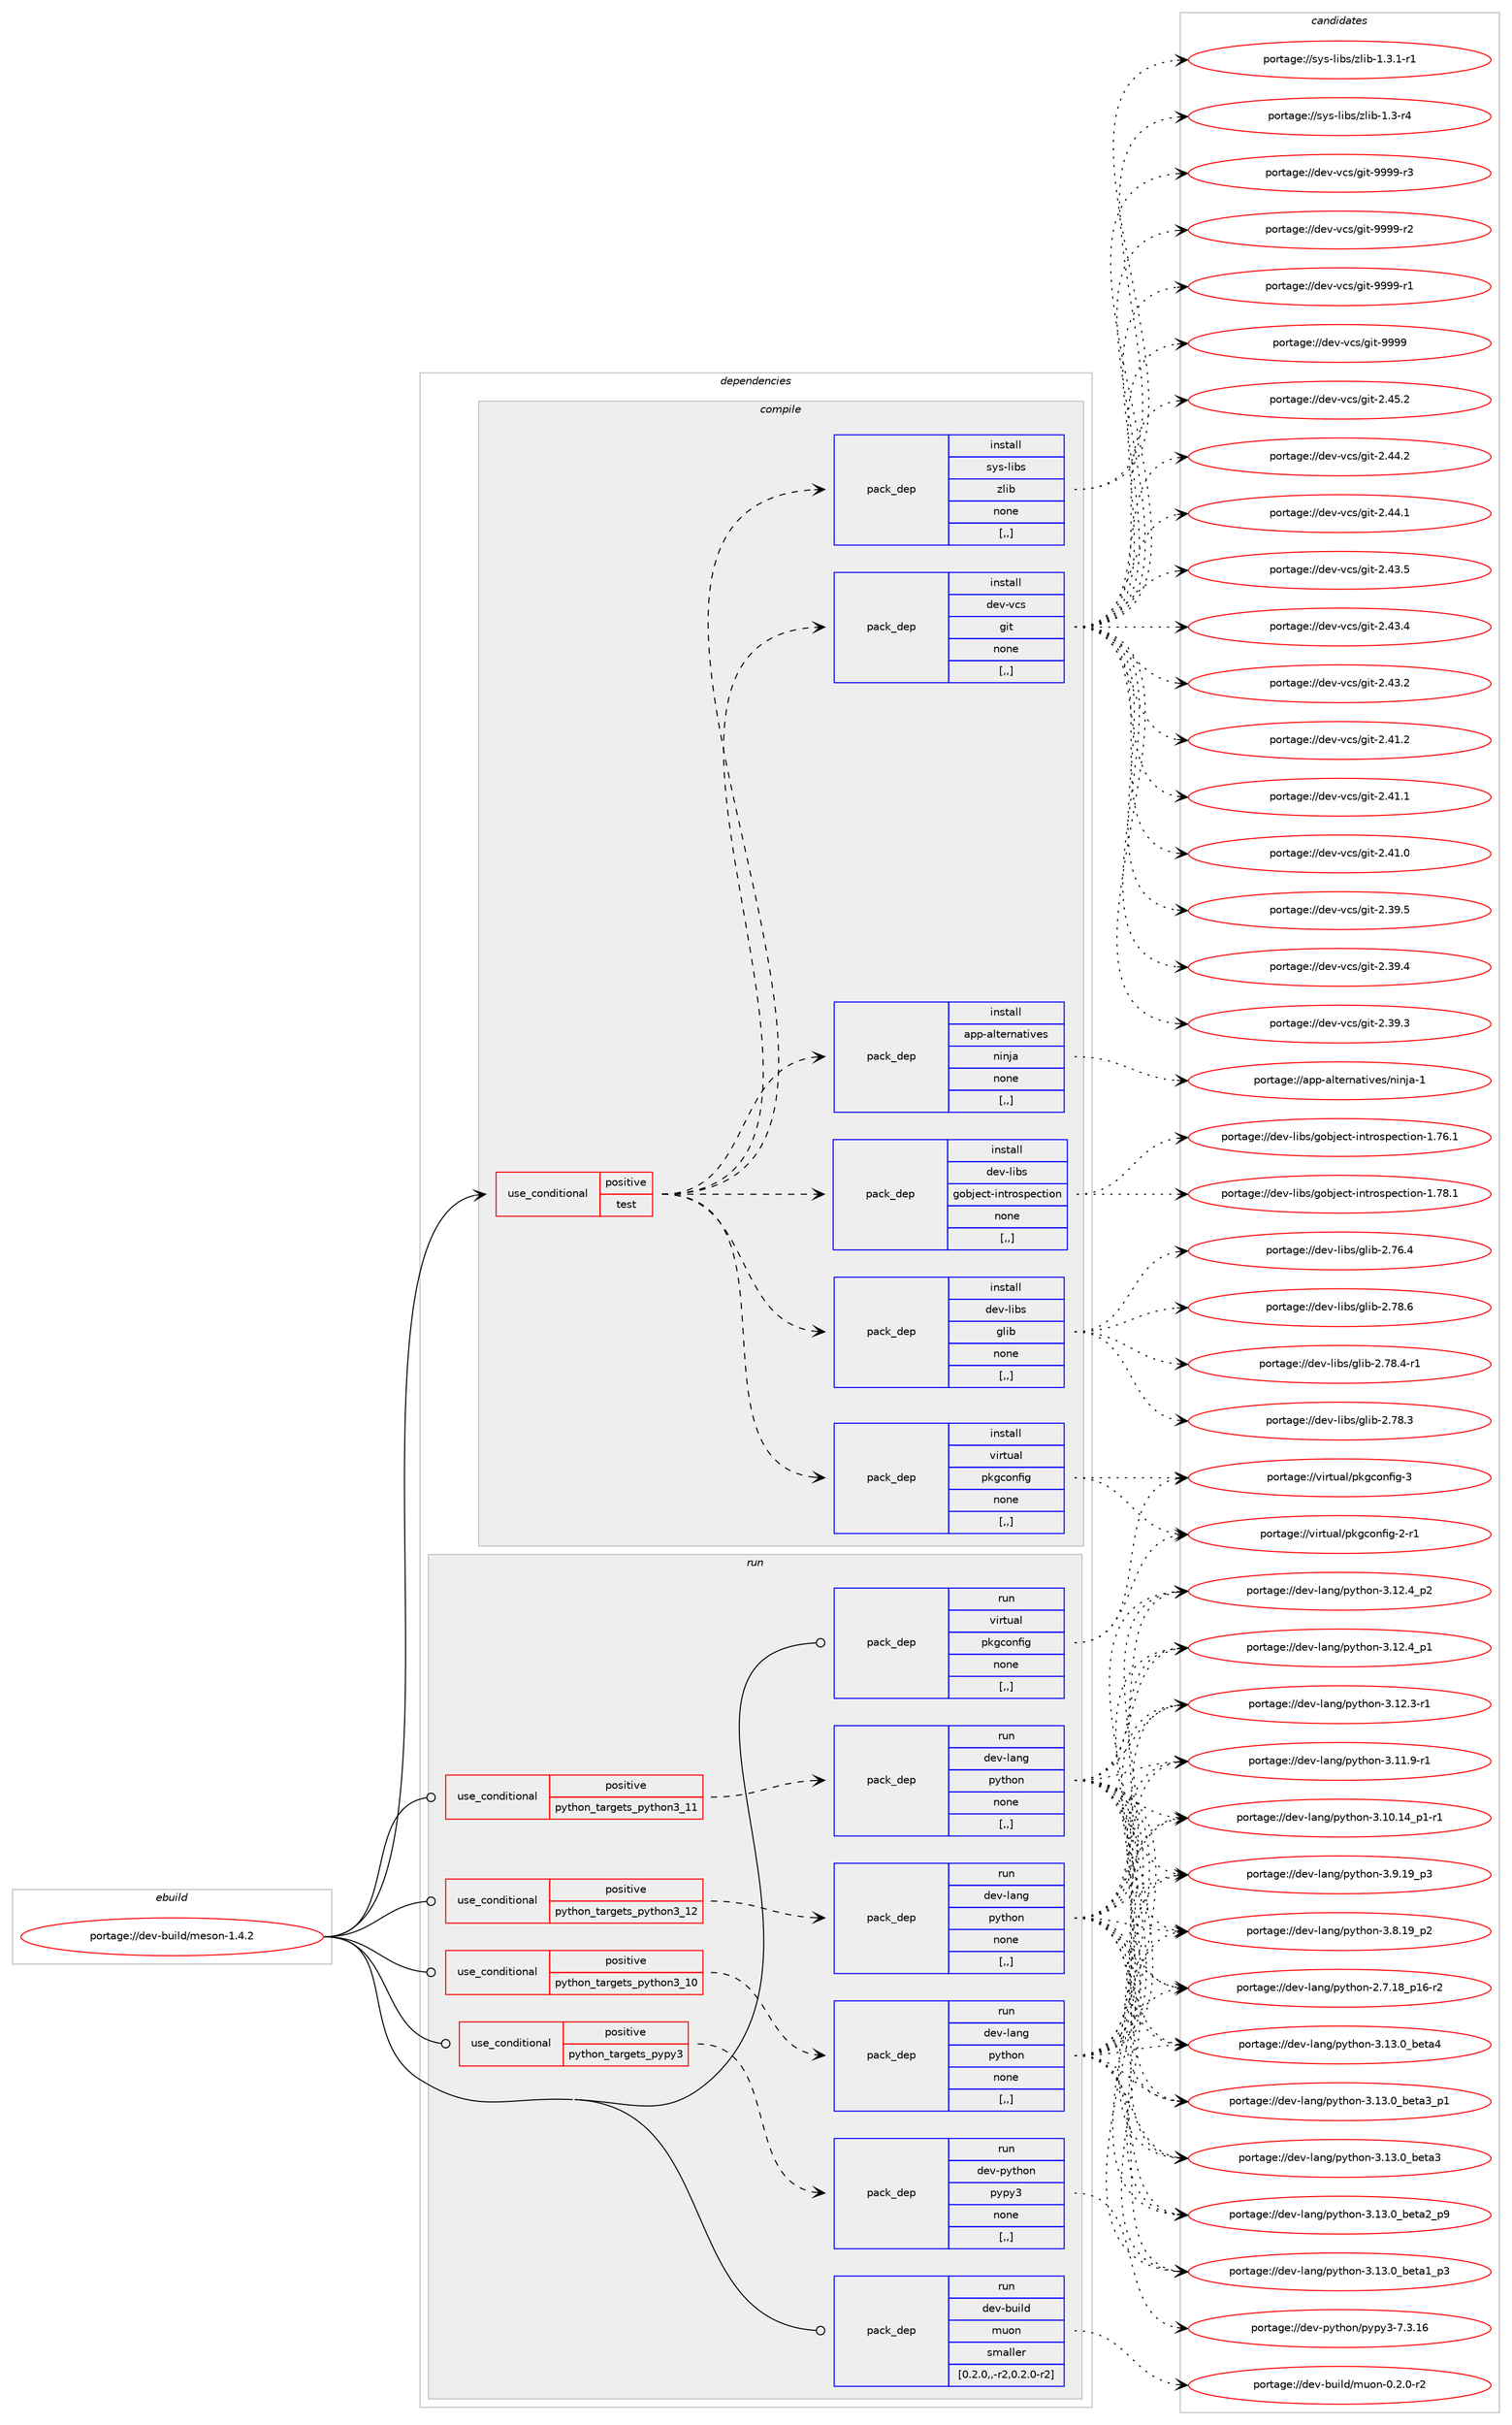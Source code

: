 digraph prolog {

# *************
# Graph options
# *************

newrank=true;
concentrate=true;
compound=true;
graph [rankdir=LR,fontname=Helvetica,fontsize=10,ranksep=1.5];#, ranksep=2.5, nodesep=0.2];
edge  [arrowhead=vee];
node  [fontname=Helvetica,fontsize=10];

# **********
# The ebuild
# **********

subgraph cluster_leftcol {
color=gray;
label=<<i>ebuild</i>>;
id [label="portage://dev-build/meson-1.4.2", color=red, width=4, href="../dev-build/meson-1.4.2.svg"];
}

# ****************
# The dependencies
# ****************

subgraph cluster_midcol {
color=gray;
label=<<i>dependencies</i>>;
subgraph cluster_compile {
fillcolor="#eeeeee";
style=filled;
label=<<i>compile</i>>;
subgraph cond16900 {
dependency65284 [label=<<TABLE BORDER="0" CELLBORDER="1" CELLSPACING="0" CELLPADDING="4"><TR><TD ROWSPAN="3" CELLPADDING="10">use_conditional</TD></TR><TR><TD>positive</TD></TR><TR><TD>test</TD></TR></TABLE>>, shape=none, color=red];
subgraph pack47464 {
dependency65285 [label=<<TABLE BORDER="0" CELLBORDER="1" CELLSPACING="0" CELLPADDING="4" WIDTH="220"><TR><TD ROWSPAN="6" CELLPADDING="30">pack_dep</TD></TR><TR><TD WIDTH="110">install</TD></TR><TR><TD>dev-libs</TD></TR><TR><TD>glib</TD></TR><TR><TD>none</TD></TR><TR><TD>[,,]</TD></TR></TABLE>>, shape=none, color=blue];
}
dependency65284:e -> dependency65285:w [weight=20,style="dashed",arrowhead="vee"];
subgraph pack47465 {
dependency65286 [label=<<TABLE BORDER="0" CELLBORDER="1" CELLSPACING="0" CELLPADDING="4" WIDTH="220"><TR><TD ROWSPAN="6" CELLPADDING="30">pack_dep</TD></TR><TR><TD WIDTH="110">install</TD></TR><TR><TD>dev-libs</TD></TR><TR><TD>gobject-introspection</TD></TR><TR><TD>none</TD></TR><TR><TD>[,,]</TD></TR></TABLE>>, shape=none, color=blue];
}
dependency65284:e -> dependency65286:w [weight=20,style="dashed",arrowhead="vee"];
subgraph pack47466 {
dependency65287 [label=<<TABLE BORDER="0" CELLBORDER="1" CELLSPACING="0" CELLPADDING="4" WIDTH="220"><TR><TD ROWSPAN="6" CELLPADDING="30">pack_dep</TD></TR><TR><TD WIDTH="110">install</TD></TR><TR><TD>app-alternatives</TD></TR><TR><TD>ninja</TD></TR><TR><TD>none</TD></TR><TR><TD>[,,]</TD></TR></TABLE>>, shape=none, color=blue];
}
dependency65284:e -> dependency65287:w [weight=20,style="dashed",arrowhead="vee"];
subgraph pack47467 {
dependency65288 [label=<<TABLE BORDER="0" CELLBORDER="1" CELLSPACING="0" CELLPADDING="4" WIDTH="220"><TR><TD ROWSPAN="6" CELLPADDING="30">pack_dep</TD></TR><TR><TD WIDTH="110">install</TD></TR><TR><TD>dev-vcs</TD></TR><TR><TD>git</TD></TR><TR><TD>none</TD></TR><TR><TD>[,,]</TD></TR></TABLE>>, shape=none, color=blue];
}
dependency65284:e -> dependency65288:w [weight=20,style="dashed",arrowhead="vee"];
subgraph pack47468 {
dependency65289 [label=<<TABLE BORDER="0" CELLBORDER="1" CELLSPACING="0" CELLPADDING="4" WIDTH="220"><TR><TD ROWSPAN="6" CELLPADDING="30">pack_dep</TD></TR><TR><TD WIDTH="110">install</TD></TR><TR><TD>sys-libs</TD></TR><TR><TD>zlib</TD></TR><TR><TD>none</TD></TR><TR><TD>[,,]</TD></TR></TABLE>>, shape=none, color=blue];
}
dependency65284:e -> dependency65289:w [weight=20,style="dashed",arrowhead="vee"];
subgraph pack47469 {
dependency65290 [label=<<TABLE BORDER="0" CELLBORDER="1" CELLSPACING="0" CELLPADDING="4" WIDTH="220"><TR><TD ROWSPAN="6" CELLPADDING="30">pack_dep</TD></TR><TR><TD WIDTH="110">install</TD></TR><TR><TD>virtual</TD></TR><TR><TD>pkgconfig</TD></TR><TR><TD>none</TD></TR><TR><TD>[,,]</TD></TR></TABLE>>, shape=none, color=blue];
}
dependency65284:e -> dependency65290:w [weight=20,style="dashed",arrowhead="vee"];
}
id:e -> dependency65284:w [weight=20,style="solid",arrowhead="vee"];
}
subgraph cluster_compileandrun {
fillcolor="#eeeeee";
style=filled;
label=<<i>compile and run</i>>;
}
subgraph cluster_run {
fillcolor="#eeeeee";
style=filled;
label=<<i>run</i>>;
subgraph cond16901 {
dependency65291 [label=<<TABLE BORDER="0" CELLBORDER="1" CELLSPACING="0" CELLPADDING="4"><TR><TD ROWSPAN="3" CELLPADDING="10">use_conditional</TD></TR><TR><TD>positive</TD></TR><TR><TD>python_targets_pypy3</TD></TR></TABLE>>, shape=none, color=red];
subgraph pack47470 {
dependency65292 [label=<<TABLE BORDER="0" CELLBORDER="1" CELLSPACING="0" CELLPADDING="4" WIDTH="220"><TR><TD ROWSPAN="6" CELLPADDING="30">pack_dep</TD></TR><TR><TD WIDTH="110">run</TD></TR><TR><TD>dev-python</TD></TR><TR><TD>pypy3</TD></TR><TR><TD>none</TD></TR><TR><TD>[,,]</TD></TR></TABLE>>, shape=none, color=blue];
}
dependency65291:e -> dependency65292:w [weight=20,style="dashed",arrowhead="vee"];
}
id:e -> dependency65291:w [weight=20,style="solid",arrowhead="odot"];
subgraph cond16902 {
dependency65293 [label=<<TABLE BORDER="0" CELLBORDER="1" CELLSPACING="0" CELLPADDING="4"><TR><TD ROWSPAN="3" CELLPADDING="10">use_conditional</TD></TR><TR><TD>positive</TD></TR><TR><TD>python_targets_python3_10</TD></TR></TABLE>>, shape=none, color=red];
subgraph pack47471 {
dependency65294 [label=<<TABLE BORDER="0" CELLBORDER="1" CELLSPACING="0" CELLPADDING="4" WIDTH="220"><TR><TD ROWSPAN="6" CELLPADDING="30">pack_dep</TD></TR><TR><TD WIDTH="110">run</TD></TR><TR><TD>dev-lang</TD></TR><TR><TD>python</TD></TR><TR><TD>none</TD></TR><TR><TD>[,,]</TD></TR></TABLE>>, shape=none, color=blue];
}
dependency65293:e -> dependency65294:w [weight=20,style="dashed",arrowhead="vee"];
}
id:e -> dependency65293:w [weight=20,style="solid",arrowhead="odot"];
subgraph cond16903 {
dependency65295 [label=<<TABLE BORDER="0" CELLBORDER="1" CELLSPACING="0" CELLPADDING="4"><TR><TD ROWSPAN="3" CELLPADDING="10">use_conditional</TD></TR><TR><TD>positive</TD></TR><TR><TD>python_targets_python3_11</TD></TR></TABLE>>, shape=none, color=red];
subgraph pack47472 {
dependency65296 [label=<<TABLE BORDER="0" CELLBORDER="1" CELLSPACING="0" CELLPADDING="4" WIDTH="220"><TR><TD ROWSPAN="6" CELLPADDING="30">pack_dep</TD></TR><TR><TD WIDTH="110">run</TD></TR><TR><TD>dev-lang</TD></TR><TR><TD>python</TD></TR><TR><TD>none</TD></TR><TR><TD>[,,]</TD></TR></TABLE>>, shape=none, color=blue];
}
dependency65295:e -> dependency65296:w [weight=20,style="dashed",arrowhead="vee"];
}
id:e -> dependency65295:w [weight=20,style="solid",arrowhead="odot"];
subgraph cond16904 {
dependency65297 [label=<<TABLE BORDER="0" CELLBORDER="1" CELLSPACING="0" CELLPADDING="4"><TR><TD ROWSPAN="3" CELLPADDING="10">use_conditional</TD></TR><TR><TD>positive</TD></TR><TR><TD>python_targets_python3_12</TD></TR></TABLE>>, shape=none, color=red];
subgraph pack47473 {
dependency65298 [label=<<TABLE BORDER="0" CELLBORDER="1" CELLSPACING="0" CELLPADDING="4" WIDTH="220"><TR><TD ROWSPAN="6" CELLPADDING="30">pack_dep</TD></TR><TR><TD WIDTH="110">run</TD></TR><TR><TD>dev-lang</TD></TR><TR><TD>python</TD></TR><TR><TD>none</TD></TR><TR><TD>[,,]</TD></TR></TABLE>>, shape=none, color=blue];
}
dependency65297:e -> dependency65298:w [weight=20,style="dashed",arrowhead="vee"];
}
id:e -> dependency65297:w [weight=20,style="solid",arrowhead="odot"];
subgraph pack47474 {
dependency65299 [label=<<TABLE BORDER="0" CELLBORDER="1" CELLSPACING="0" CELLPADDING="4" WIDTH="220"><TR><TD ROWSPAN="6" CELLPADDING="30">pack_dep</TD></TR><TR><TD WIDTH="110">run</TD></TR><TR><TD>virtual</TD></TR><TR><TD>pkgconfig</TD></TR><TR><TD>none</TD></TR><TR><TD>[,,]</TD></TR></TABLE>>, shape=none, color=blue];
}
id:e -> dependency65299:w [weight=20,style="solid",arrowhead="odot"];
subgraph pack47475 {
dependency65300 [label=<<TABLE BORDER="0" CELLBORDER="1" CELLSPACING="0" CELLPADDING="4" WIDTH="220"><TR><TD ROWSPAN="6" CELLPADDING="30">pack_dep</TD></TR><TR><TD WIDTH="110">run</TD></TR><TR><TD>dev-build</TD></TR><TR><TD>muon</TD></TR><TR><TD>smaller</TD></TR><TR><TD>[0.2.0,,-r2,0.2.0-r2]</TD></TR></TABLE>>, shape=none, color=blue];
}
id:e -> dependency65300:w [weight=20,style="solid",arrowhead="odot"];
}
}

# **************
# The candidates
# **************

subgraph cluster_choices {
rank=same;
color=gray;
label=<<i>candidates</i>>;

subgraph choice47464 {
color=black;
nodesep=1;
choice1001011184510810598115471031081059845504655564654 [label="portage://dev-libs/glib-2.78.6", color=red, width=4,href="../dev-libs/glib-2.78.6.svg"];
choice10010111845108105981154710310810598455046555646524511449 [label="portage://dev-libs/glib-2.78.4-r1", color=red, width=4,href="../dev-libs/glib-2.78.4-r1.svg"];
choice1001011184510810598115471031081059845504655564651 [label="portage://dev-libs/glib-2.78.3", color=red, width=4,href="../dev-libs/glib-2.78.3.svg"];
choice1001011184510810598115471031081059845504655544652 [label="portage://dev-libs/glib-2.76.4", color=red, width=4,href="../dev-libs/glib-2.76.4.svg"];
dependency65285:e -> choice1001011184510810598115471031081059845504655564654:w [style=dotted,weight="100"];
dependency65285:e -> choice10010111845108105981154710310810598455046555646524511449:w [style=dotted,weight="100"];
dependency65285:e -> choice1001011184510810598115471031081059845504655564651:w [style=dotted,weight="100"];
dependency65285:e -> choice1001011184510810598115471031081059845504655544652:w [style=dotted,weight="100"];
}
subgraph choice47465 {
color=black;
nodesep=1;
choice1001011184510810598115471031119810610199116451051101161141111151121019911610511111045494655564649 [label="portage://dev-libs/gobject-introspection-1.78.1", color=red, width=4,href="../dev-libs/gobject-introspection-1.78.1.svg"];
choice1001011184510810598115471031119810610199116451051101161141111151121019911610511111045494655544649 [label="portage://dev-libs/gobject-introspection-1.76.1", color=red, width=4,href="../dev-libs/gobject-introspection-1.76.1.svg"];
dependency65286:e -> choice1001011184510810598115471031119810610199116451051101161141111151121019911610511111045494655564649:w [style=dotted,weight="100"];
dependency65286:e -> choice1001011184510810598115471031119810610199116451051101161141111151121019911610511111045494655544649:w [style=dotted,weight="100"];
}
subgraph choice47466 {
color=black;
nodesep=1;
choice9711211245971081161011141109711610511810111547110105110106974549 [label="portage://app-alternatives/ninja-1", color=red, width=4,href="../app-alternatives/ninja-1.svg"];
dependency65287:e -> choice9711211245971081161011141109711610511810111547110105110106974549:w [style=dotted,weight="100"];
}
subgraph choice47467 {
color=black;
nodesep=1;
choice10010111845118991154710310511645575757574511451 [label="portage://dev-vcs/git-9999-r3", color=red, width=4,href="../dev-vcs/git-9999-r3.svg"];
choice10010111845118991154710310511645575757574511450 [label="portage://dev-vcs/git-9999-r2", color=red, width=4,href="../dev-vcs/git-9999-r2.svg"];
choice10010111845118991154710310511645575757574511449 [label="portage://dev-vcs/git-9999-r1", color=red, width=4,href="../dev-vcs/git-9999-r1.svg"];
choice1001011184511899115471031051164557575757 [label="portage://dev-vcs/git-9999", color=red, width=4,href="../dev-vcs/git-9999.svg"];
choice10010111845118991154710310511645504652534650 [label="portage://dev-vcs/git-2.45.2", color=red, width=4,href="../dev-vcs/git-2.45.2.svg"];
choice10010111845118991154710310511645504652524650 [label="portage://dev-vcs/git-2.44.2", color=red, width=4,href="../dev-vcs/git-2.44.2.svg"];
choice10010111845118991154710310511645504652524649 [label="portage://dev-vcs/git-2.44.1", color=red, width=4,href="../dev-vcs/git-2.44.1.svg"];
choice10010111845118991154710310511645504652514653 [label="portage://dev-vcs/git-2.43.5", color=red, width=4,href="../dev-vcs/git-2.43.5.svg"];
choice10010111845118991154710310511645504652514652 [label="portage://dev-vcs/git-2.43.4", color=red, width=4,href="../dev-vcs/git-2.43.4.svg"];
choice10010111845118991154710310511645504652514650 [label="portage://dev-vcs/git-2.43.2", color=red, width=4,href="../dev-vcs/git-2.43.2.svg"];
choice10010111845118991154710310511645504652494650 [label="portage://dev-vcs/git-2.41.2", color=red, width=4,href="../dev-vcs/git-2.41.2.svg"];
choice10010111845118991154710310511645504652494649 [label="portage://dev-vcs/git-2.41.1", color=red, width=4,href="../dev-vcs/git-2.41.1.svg"];
choice10010111845118991154710310511645504652494648 [label="portage://dev-vcs/git-2.41.0", color=red, width=4,href="../dev-vcs/git-2.41.0.svg"];
choice10010111845118991154710310511645504651574653 [label="portage://dev-vcs/git-2.39.5", color=red, width=4,href="../dev-vcs/git-2.39.5.svg"];
choice10010111845118991154710310511645504651574652 [label="portage://dev-vcs/git-2.39.4", color=red, width=4,href="../dev-vcs/git-2.39.4.svg"];
choice10010111845118991154710310511645504651574651 [label="portage://dev-vcs/git-2.39.3", color=red, width=4,href="../dev-vcs/git-2.39.3.svg"];
dependency65288:e -> choice10010111845118991154710310511645575757574511451:w [style=dotted,weight="100"];
dependency65288:e -> choice10010111845118991154710310511645575757574511450:w [style=dotted,weight="100"];
dependency65288:e -> choice10010111845118991154710310511645575757574511449:w [style=dotted,weight="100"];
dependency65288:e -> choice1001011184511899115471031051164557575757:w [style=dotted,weight="100"];
dependency65288:e -> choice10010111845118991154710310511645504652534650:w [style=dotted,weight="100"];
dependency65288:e -> choice10010111845118991154710310511645504652524650:w [style=dotted,weight="100"];
dependency65288:e -> choice10010111845118991154710310511645504652524649:w [style=dotted,weight="100"];
dependency65288:e -> choice10010111845118991154710310511645504652514653:w [style=dotted,weight="100"];
dependency65288:e -> choice10010111845118991154710310511645504652514652:w [style=dotted,weight="100"];
dependency65288:e -> choice10010111845118991154710310511645504652514650:w [style=dotted,weight="100"];
dependency65288:e -> choice10010111845118991154710310511645504652494650:w [style=dotted,weight="100"];
dependency65288:e -> choice10010111845118991154710310511645504652494649:w [style=dotted,weight="100"];
dependency65288:e -> choice10010111845118991154710310511645504652494648:w [style=dotted,weight="100"];
dependency65288:e -> choice10010111845118991154710310511645504651574653:w [style=dotted,weight="100"];
dependency65288:e -> choice10010111845118991154710310511645504651574652:w [style=dotted,weight="100"];
dependency65288:e -> choice10010111845118991154710310511645504651574651:w [style=dotted,weight="100"];
}
subgraph choice47468 {
color=black;
nodesep=1;
choice115121115451081059811547122108105984549465146494511449 [label="portage://sys-libs/zlib-1.3.1-r1", color=red, width=4,href="../sys-libs/zlib-1.3.1-r1.svg"];
choice11512111545108105981154712210810598454946514511452 [label="portage://sys-libs/zlib-1.3-r4", color=red, width=4,href="../sys-libs/zlib-1.3-r4.svg"];
dependency65289:e -> choice115121115451081059811547122108105984549465146494511449:w [style=dotted,weight="100"];
dependency65289:e -> choice11512111545108105981154712210810598454946514511452:w [style=dotted,weight="100"];
}
subgraph choice47469 {
color=black;
nodesep=1;
choice1181051141161179710847112107103991111101021051034551 [label="portage://virtual/pkgconfig-3", color=red, width=4,href="../virtual/pkgconfig-3.svg"];
choice11810511411611797108471121071039911111010210510345504511449 [label="portage://virtual/pkgconfig-2-r1", color=red, width=4,href="../virtual/pkgconfig-2-r1.svg"];
dependency65290:e -> choice1181051141161179710847112107103991111101021051034551:w [style=dotted,weight="100"];
dependency65290:e -> choice11810511411611797108471121071039911111010210510345504511449:w [style=dotted,weight="100"];
}
subgraph choice47470 {
color=black;
nodesep=1;
choice10010111845112121116104111110471121211121215145554651464954 [label="portage://dev-python/pypy3-7.3.16", color=red, width=4,href="../dev-python/pypy3-7.3.16.svg"];
dependency65292:e -> choice10010111845112121116104111110471121211121215145554651464954:w [style=dotted,weight="100"];
}
subgraph choice47471 {
color=black;
nodesep=1;
choice1001011184510897110103471121211161041111104551464951464895981011169752 [label="portage://dev-lang/python-3.13.0_beta4", color=red, width=4,href="../dev-lang/python-3.13.0_beta4.svg"];
choice10010111845108971101034711212111610411111045514649514648959810111697519511249 [label="portage://dev-lang/python-3.13.0_beta3_p1", color=red, width=4,href="../dev-lang/python-3.13.0_beta3_p1.svg"];
choice1001011184510897110103471121211161041111104551464951464895981011169751 [label="portage://dev-lang/python-3.13.0_beta3", color=red, width=4,href="../dev-lang/python-3.13.0_beta3.svg"];
choice10010111845108971101034711212111610411111045514649514648959810111697509511257 [label="portage://dev-lang/python-3.13.0_beta2_p9", color=red, width=4,href="../dev-lang/python-3.13.0_beta2_p9.svg"];
choice10010111845108971101034711212111610411111045514649514648959810111697499511251 [label="portage://dev-lang/python-3.13.0_beta1_p3", color=red, width=4,href="../dev-lang/python-3.13.0_beta1_p3.svg"];
choice100101118451089711010347112121116104111110455146495046529511250 [label="portage://dev-lang/python-3.12.4_p2", color=red, width=4,href="../dev-lang/python-3.12.4_p2.svg"];
choice100101118451089711010347112121116104111110455146495046529511249 [label="portage://dev-lang/python-3.12.4_p1", color=red, width=4,href="../dev-lang/python-3.12.4_p1.svg"];
choice100101118451089711010347112121116104111110455146495046514511449 [label="portage://dev-lang/python-3.12.3-r1", color=red, width=4,href="../dev-lang/python-3.12.3-r1.svg"];
choice100101118451089711010347112121116104111110455146494946574511449 [label="portage://dev-lang/python-3.11.9-r1", color=red, width=4,href="../dev-lang/python-3.11.9-r1.svg"];
choice100101118451089711010347112121116104111110455146494846495295112494511449 [label="portage://dev-lang/python-3.10.14_p1-r1", color=red, width=4,href="../dev-lang/python-3.10.14_p1-r1.svg"];
choice100101118451089711010347112121116104111110455146574649579511251 [label="portage://dev-lang/python-3.9.19_p3", color=red, width=4,href="../dev-lang/python-3.9.19_p3.svg"];
choice100101118451089711010347112121116104111110455146564649579511250 [label="portage://dev-lang/python-3.8.19_p2", color=red, width=4,href="../dev-lang/python-3.8.19_p2.svg"];
choice100101118451089711010347112121116104111110455046554649569511249544511450 [label="portage://dev-lang/python-2.7.18_p16-r2", color=red, width=4,href="../dev-lang/python-2.7.18_p16-r2.svg"];
dependency65294:e -> choice1001011184510897110103471121211161041111104551464951464895981011169752:w [style=dotted,weight="100"];
dependency65294:e -> choice10010111845108971101034711212111610411111045514649514648959810111697519511249:w [style=dotted,weight="100"];
dependency65294:e -> choice1001011184510897110103471121211161041111104551464951464895981011169751:w [style=dotted,weight="100"];
dependency65294:e -> choice10010111845108971101034711212111610411111045514649514648959810111697509511257:w [style=dotted,weight="100"];
dependency65294:e -> choice10010111845108971101034711212111610411111045514649514648959810111697499511251:w [style=dotted,weight="100"];
dependency65294:e -> choice100101118451089711010347112121116104111110455146495046529511250:w [style=dotted,weight="100"];
dependency65294:e -> choice100101118451089711010347112121116104111110455146495046529511249:w [style=dotted,weight="100"];
dependency65294:e -> choice100101118451089711010347112121116104111110455146495046514511449:w [style=dotted,weight="100"];
dependency65294:e -> choice100101118451089711010347112121116104111110455146494946574511449:w [style=dotted,weight="100"];
dependency65294:e -> choice100101118451089711010347112121116104111110455146494846495295112494511449:w [style=dotted,weight="100"];
dependency65294:e -> choice100101118451089711010347112121116104111110455146574649579511251:w [style=dotted,weight="100"];
dependency65294:e -> choice100101118451089711010347112121116104111110455146564649579511250:w [style=dotted,weight="100"];
dependency65294:e -> choice100101118451089711010347112121116104111110455046554649569511249544511450:w [style=dotted,weight="100"];
}
subgraph choice47472 {
color=black;
nodesep=1;
choice1001011184510897110103471121211161041111104551464951464895981011169752 [label="portage://dev-lang/python-3.13.0_beta4", color=red, width=4,href="../dev-lang/python-3.13.0_beta4.svg"];
choice10010111845108971101034711212111610411111045514649514648959810111697519511249 [label="portage://dev-lang/python-3.13.0_beta3_p1", color=red, width=4,href="../dev-lang/python-3.13.0_beta3_p1.svg"];
choice1001011184510897110103471121211161041111104551464951464895981011169751 [label="portage://dev-lang/python-3.13.0_beta3", color=red, width=4,href="../dev-lang/python-3.13.0_beta3.svg"];
choice10010111845108971101034711212111610411111045514649514648959810111697509511257 [label="portage://dev-lang/python-3.13.0_beta2_p9", color=red, width=4,href="../dev-lang/python-3.13.0_beta2_p9.svg"];
choice10010111845108971101034711212111610411111045514649514648959810111697499511251 [label="portage://dev-lang/python-3.13.0_beta1_p3", color=red, width=4,href="../dev-lang/python-3.13.0_beta1_p3.svg"];
choice100101118451089711010347112121116104111110455146495046529511250 [label="portage://dev-lang/python-3.12.4_p2", color=red, width=4,href="../dev-lang/python-3.12.4_p2.svg"];
choice100101118451089711010347112121116104111110455146495046529511249 [label="portage://dev-lang/python-3.12.4_p1", color=red, width=4,href="../dev-lang/python-3.12.4_p1.svg"];
choice100101118451089711010347112121116104111110455146495046514511449 [label="portage://dev-lang/python-3.12.3-r1", color=red, width=4,href="../dev-lang/python-3.12.3-r1.svg"];
choice100101118451089711010347112121116104111110455146494946574511449 [label="portage://dev-lang/python-3.11.9-r1", color=red, width=4,href="../dev-lang/python-3.11.9-r1.svg"];
choice100101118451089711010347112121116104111110455146494846495295112494511449 [label="portage://dev-lang/python-3.10.14_p1-r1", color=red, width=4,href="../dev-lang/python-3.10.14_p1-r1.svg"];
choice100101118451089711010347112121116104111110455146574649579511251 [label="portage://dev-lang/python-3.9.19_p3", color=red, width=4,href="../dev-lang/python-3.9.19_p3.svg"];
choice100101118451089711010347112121116104111110455146564649579511250 [label="portage://dev-lang/python-3.8.19_p2", color=red, width=4,href="../dev-lang/python-3.8.19_p2.svg"];
choice100101118451089711010347112121116104111110455046554649569511249544511450 [label="portage://dev-lang/python-2.7.18_p16-r2", color=red, width=4,href="../dev-lang/python-2.7.18_p16-r2.svg"];
dependency65296:e -> choice1001011184510897110103471121211161041111104551464951464895981011169752:w [style=dotted,weight="100"];
dependency65296:e -> choice10010111845108971101034711212111610411111045514649514648959810111697519511249:w [style=dotted,weight="100"];
dependency65296:e -> choice1001011184510897110103471121211161041111104551464951464895981011169751:w [style=dotted,weight="100"];
dependency65296:e -> choice10010111845108971101034711212111610411111045514649514648959810111697509511257:w [style=dotted,weight="100"];
dependency65296:e -> choice10010111845108971101034711212111610411111045514649514648959810111697499511251:w [style=dotted,weight="100"];
dependency65296:e -> choice100101118451089711010347112121116104111110455146495046529511250:w [style=dotted,weight="100"];
dependency65296:e -> choice100101118451089711010347112121116104111110455146495046529511249:w [style=dotted,weight="100"];
dependency65296:e -> choice100101118451089711010347112121116104111110455146495046514511449:w [style=dotted,weight="100"];
dependency65296:e -> choice100101118451089711010347112121116104111110455146494946574511449:w [style=dotted,weight="100"];
dependency65296:e -> choice100101118451089711010347112121116104111110455146494846495295112494511449:w [style=dotted,weight="100"];
dependency65296:e -> choice100101118451089711010347112121116104111110455146574649579511251:w [style=dotted,weight="100"];
dependency65296:e -> choice100101118451089711010347112121116104111110455146564649579511250:w [style=dotted,weight="100"];
dependency65296:e -> choice100101118451089711010347112121116104111110455046554649569511249544511450:w [style=dotted,weight="100"];
}
subgraph choice47473 {
color=black;
nodesep=1;
choice1001011184510897110103471121211161041111104551464951464895981011169752 [label="portage://dev-lang/python-3.13.0_beta4", color=red, width=4,href="../dev-lang/python-3.13.0_beta4.svg"];
choice10010111845108971101034711212111610411111045514649514648959810111697519511249 [label="portage://dev-lang/python-3.13.0_beta3_p1", color=red, width=4,href="../dev-lang/python-3.13.0_beta3_p1.svg"];
choice1001011184510897110103471121211161041111104551464951464895981011169751 [label="portage://dev-lang/python-3.13.0_beta3", color=red, width=4,href="../dev-lang/python-3.13.0_beta3.svg"];
choice10010111845108971101034711212111610411111045514649514648959810111697509511257 [label="portage://dev-lang/python-3.13.0_beta2_p9", color=red, width=4,href="../dev-lang/python-3.13.0_beta2_p9.svg"];
choice10010111845108971101034711212111610411111045514649514648959810111697499511251 [label="portage://dev-lang/python-3.13.0_beta1_p3", color=red, width=4,href="../dev-lang/python-3.13.0_beta1_p3.svg"];
choice100101118451089711010347112121116104111110455146495046529511250 [label="portage://dev-lang/python-3.12.4_p2", color=red, width=4,href="../dev-lang/python-3.12.4_p2.svg"];
choice100101118451089711010347112121116104111110455146495046529511249 [label="portage://dev-lang/python-3.12.4_p1", color=red, width=4,href="../dev-lang/python-3.12.4_p1.svg"];
choice100101118451089711010347112121116104111110455146495046514511449 [label="portage://dev-lang/python-3.12.3-r1", color=red, width=4,href="../dev-lang/python-3.12.3-r1.svg"];
choice100101118451089711010347112121116104111110455146494946574511449 [label="portage://dev-lang/python-3.11.9-r1", color=red, width=4,href="../dev-lang/python-3.11.9-r1.svg"];
choice100101118451089711010347112121116104111110455146494846495295112494511449 [label="portage://dev-lang/python-3.10.14_p1-r1", color=red, width=4,href="../dev-lang/python-3.10.14_p1-r1.svg"];
choice100101118451089711010347112121116104111110455146574649579511251 [label="portage://dev-lang/python-3.9.19_p3", color=red, width=4,href="../dev-lang/python-3.9.19_p3.svg"];
choice100101118451089711010347112121116104111110455146564649579511250 [label="portage://dev-lang/python-3.8.19_p2", color=red, width=4,href="../dev-lang/python-3.8.19_p2.svg"];
choice100101118451089711010347112121116104111110455046554649569511249544511450 [label="portage://dev-lang/python-2.7.18_p16-r2", color=red, width=4,href="../dev-lang/python-2.7.18_p16-r2.svg"];
dependency65298:e -> choice1001011184510897110103471121211161041111104551464951464895981011169752:w [style=dotted,weight="100"];
dependency65298:e -> choice10010111845108971101034711212111610411111045514649514648959810111697519511249:w [style=dotted,weight="100"];
dependency65298:e -> choice1001011184510897110103471121211161041111104551464951464895981011169751:w [style=dotted,weight="100"];
dependency65298:e -> choice10010111845108971101034711212111610411111045514649514648959810111697509511257:w [style=dotted,weight="100"];
dependency65298:e -> choice10010111845108971101034711212111610411111045514649514648959810111697499511251:w [style=dotted,weight="100"];
dependency65298:e -> choice100101118451089711010347112121116104111110455146495046529511250:w [style=dotted,weight="100"];
dependency65298:e -> choice100101118451089711010347112121116104111110455146495046529511249:w [style=dotted,weight="100"];
dependency65298:e -> choice100101118451089711010347112121116104111110455146495046514511449:w [style=dotted,weight="100"];
dependency65298:e -> choice100101118451089711010347112121116104111110455146494946574511449:w [style=dotted,weight="100"];
dependency65298:e -> choice100101118451089711010347112121116104111110455146494846495295112494511449:w [style=dotted,weight="100"];
dependency65298:e -> choice100101118451089711010347112121116104111110455146574649579511251:w [style=dotted,weight="100"];
dependency65298:e -> choice100101118451089711010347112121116104111110455146564649579511250:w [style=dotted,weight="100"];
dependency65298:e -> choice100101118451089711010347112121116104111110455046554649569511249544511450:w [style=dotted,weight="100"];
}
subgraph choice47474 {
color=black;
nodesep=1;
choice1181051141161179710847112107103991111101021051034551 [label="portage://virtual/pkgconfig-3", color=red, width=4,href="../virtual/pkgconfig-3.svg"];
choice11810511411611797108471121071039911111010210510345504511449 [label="portage://virtual/pkgconfig-2-r1", color=red, width=4,href="../virtual/pkgconfig-2-r1.svg"];
dependency65299:e -> choice1181051141161179710847112107103991111101021051034551:w [style=dotted,weight="100"];
dependency65299:e -> choice11810511411611797108471121071039911111010210510345504511449:w [style=dotted,weight="100"];
}
subgraph choice47475 {
color=black;
nodesep=1;
choice1001011184598117105108100471091171111104548465046484511450 [label="portage://dev-build/muon-0.2.0-r2", color=red, width=4,href="../dev-build/muon-0.2.0-r2.svg"];
dependency65300:e -> choice1001011184598117105108100471091171111104548465046484511450:w [style=dotted,weight="100"];
}
}

}
